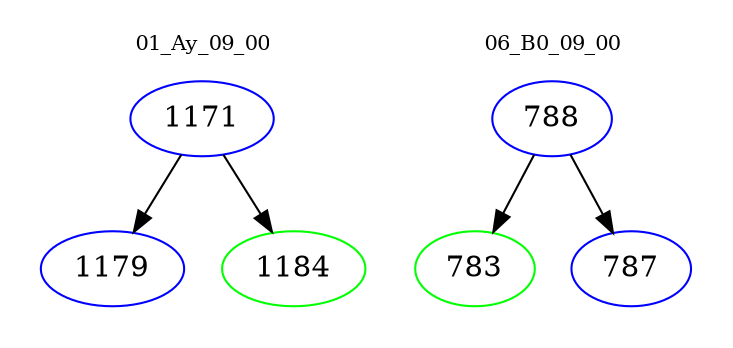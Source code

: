 digraph{
subgraph cluster_0 {
color = white
label = "01_Ay_09_00";
fontsize=10;
T0_1171 [label="1171", color="blue"]
T0_1171 -> T0_1179 [color="black"]
T0_1179 [label="1179", color="blue"]
T0_1171 -> T0_1184 [color="black"]
T0_1184 [label="1184", color="green"]
}
subgraph cluster_1 {
color = white
label = "06_B0_09_00";
fontsize=10;
T1_788 [label="788", color="blue"]
T1_788 -> T1_783 [color="black"]
T1_783 [label="783", color="green"]
T1_788 -> T1_787 [color="black"]
T1_787 [label="787", color="blue"]
}
}
